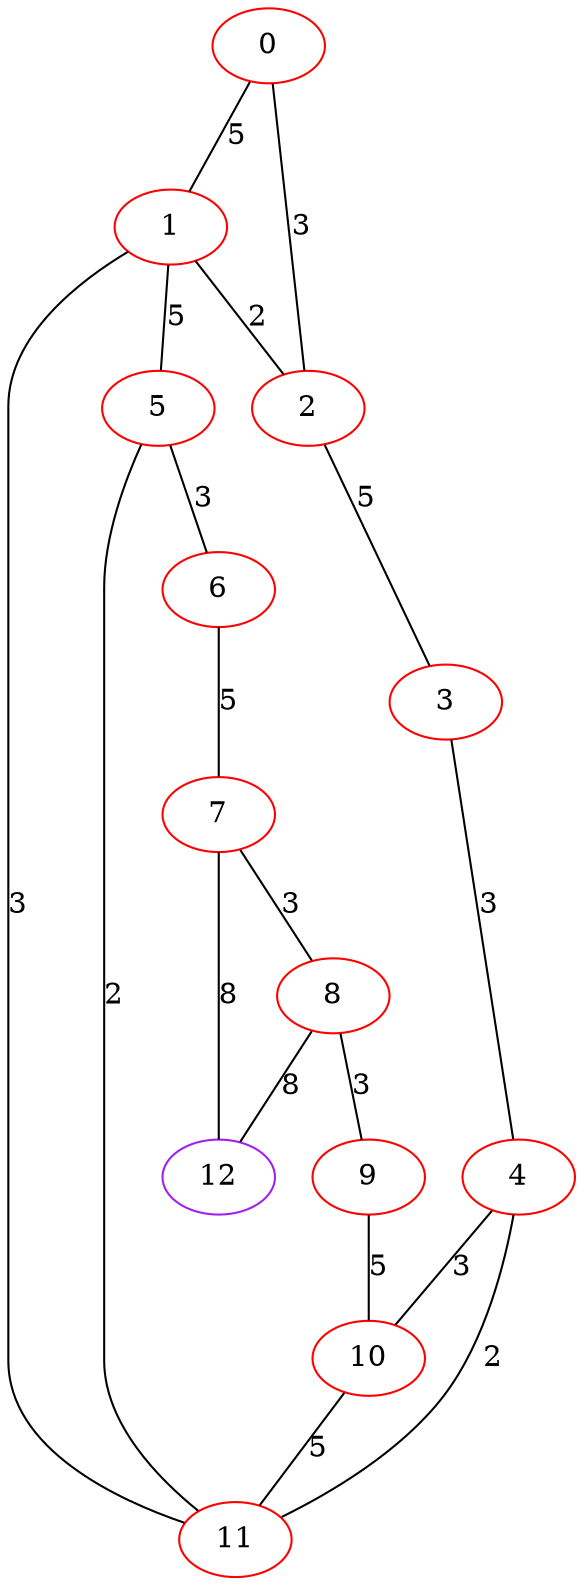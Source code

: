 graph "" {
0 [color=red, weight=1];
1 [color=red, weight=1];
2 [color=red, weight=1];
3 [color=red, weight=1];
4 [color=red, weight=1];
5 [color=red, weight=1];
6 [color=red, weight=1];
7 [color=red, weight=1];
8 [color=red, weight=1];
9 [color=red, weight=1];
10 [color=red, weight=1];
11 [color=red, weight=1];
12 [color=purple, weight=4];
0 -- 1  [key=0, label=5];
0 -- 2  [key=0, label=3];
1 -- 2  [key=0, label=2];
1 -- 11  [key=0, label=3];
1 -- 5  [key=0, label=5];
2 -- 3  [key=0, label=5];
3 -- 4  [key=0, label=3];
4 -- 11  [key=0, label=2];
4 -- 10  [key=0, label=3];
5 -- 11  [key=0, label=2];
5 -- 6  [key=0, label=3];
6 -- 7  [key=0, label=5];
7 -- 8  [key=0, label=3];
7 -- 12  [key=0, label=8];
8 -- 9  [key=0, label=3];
8 -- 12  [key=0, label=8];
9 -- 10  [key=0, label=5];
10 -- 11  [key=0, label=5];
}

